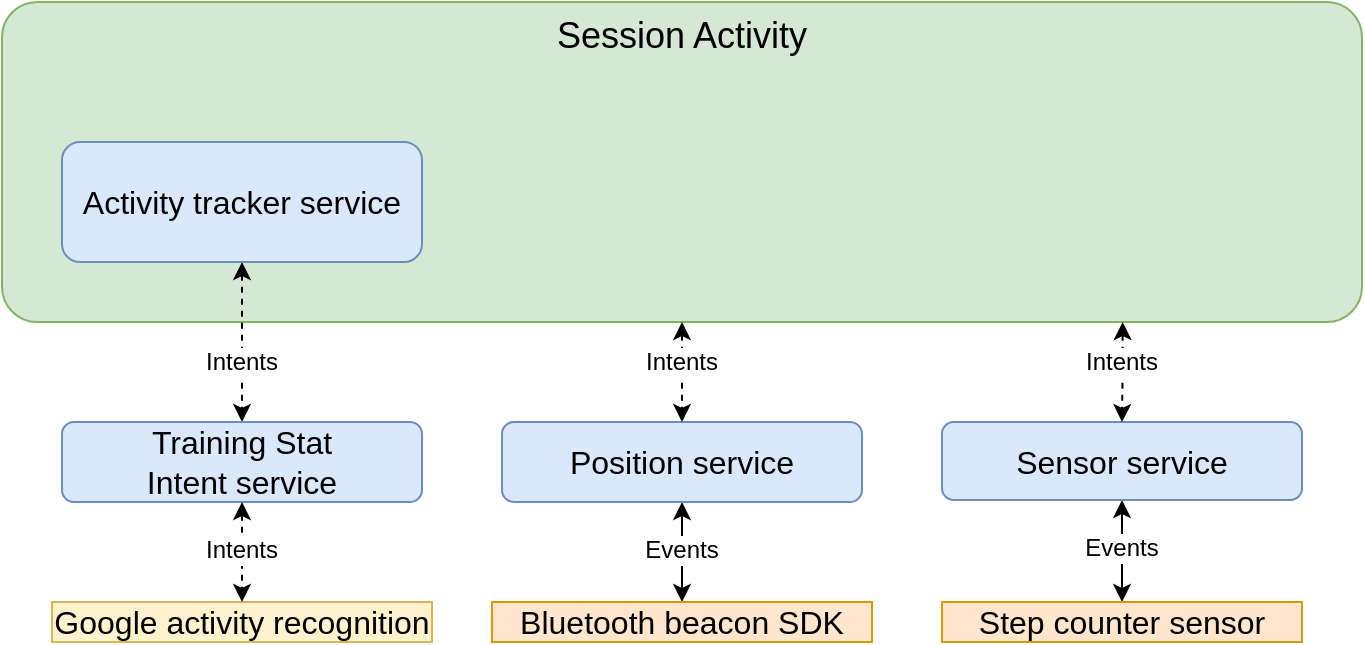 <mxfile>
    <diagram id="PE1-YoMFXHGZRZbzR4p1" name="Page-1">
        <mxGraphModel dx="968" dy="740" grid="1" gridSize="10" guides="1" tooltips="1" connect="1" arrows="1" fold="1" page="1" pageScale="1" pageWidth="850" pageHeight="1100" math="0" shadow="0">
            <root>
                <mxCell id="0"/>
                <mxCell id="1" parent="0"/>
                <mxCell id="2" value="&lt;font style=&quot;font-size: 18px&quot;&gt;Session Activity&lt;/font&gt;" style="rounded=1;whiteSpace=wrap;html=1;arcSize=11;align=center;verticalAlign=top;fillColor=#d5e8d4;strokeColor=#82b366;" parent="1" vertex="1">
                    <mxGeometry x="80" y="40" width="680" height="160" as="geometry"/>
                </mxCell>
                <mxCell id="6" style="edgeStyle=orthogonalEdgeStyle;rounded=0;orthogonalLoop=1;jettySize=auto;html=1;fontSize=16;dashed=1;startArrow=classic;startFill=1;" parent="1" source="3" target="20" edge="1">
                    <mxGeometry relative="1" as="geometry">
                        <mxPoint x="200" y="270" as="targetPoint"/>
                    </mxGeometry>
                </mxCell>
                <mxCell id="3" value="Activity tracker service" style="rounded=1;whiteSpace=wrap;html=1;align=center;fontSize=16;fillColor=#dae8fc;strokeColor=#6c8ebf;" parent="1" vertex="1">
                    <mxGeometry x="110" y="110" width="180" height="60" as="geometry"/>
                </mxCell>
                <mxCell id="9" style="edgeStyle=orthogonalEdgeStyle;rounded=0;orthogonalLoop=1;jettySize=auto;html=1;fontSize=16;entryX=0.5;entryY=0;entryDx=0;entryDy=0;startArrow=classic;startFill=1;" parent="1" source="4" target="10" edge="1">
                    <mxGeometry relative="1" as="geometry">
                        <mxPoint x="640" y="240" as="targetPoint"/>
                    </mxGeometry>
                </mxCell>
                <mxCell id="4" value="Sensor service" style="rounded=1;whiteSpace=wrap;html=1;align=center;fontSize=16;fillColor=#dae8fc;strokeColor=#6c8ebf;" parent="1" vertex="1">
                    <mxGeometry x="550" y="250" width="180" height="39" as="geometry"/>
                </mxCell>
                <mxCell id="7" style="edgeStyle=orthogonalEdgeStyle;rounded=0;orthogonalLoop=1;jettySize=auto;html=1;fontSize=16;startArrow=classic;startFill=1;" parent="1" source="5" target="14" edge="1">
                    <mxGeometry relative="1" as="geometry">
                        <mxPoint x="420" y="260" as="targetPoint"/>
                        <mxPoint x="390" y="360" as="sourcePoint"/>
                    </mxGeometry>
                </mxCell>
                <mxCell id="5" value="Position service" style="rounded=1;whiteSpace=wrap;html=1;align=center;fontSize=16;fillColor=#dae8fc;strokeColor=#6c8ebf;" parent="1" vertex="1">
                    <mxGeometry x="330" y="250" width="180" height="40" as="geometry"/>
                </mxCell>
                <mxCell id="8" value="Intents" style="text;html=1;strokeColor=none;fillColor=none;align=center;verticalAlign=middle;whiteSpace=wrap;rounded=0;labelBackgroundColor=#ffffff;" parent="1" vertex="1">
                    <mxGeometry x="180" y="210" width="40" height="20" as="geometry"/>
                </mxCell>
                <mxCell id="10" value="Step counter sensor" style="text;html=1;strokeColor=#d79b00;fillColor=#ffe6cc;align=center;verticalAlign=middle;whiteSpace=wrap;rounded=0;fontSize=16;" parent="1" vertex="1">
                    <mxGeometry x="550" y="340" width="180" height="20" as="geometry"/>
                </mxCell>
                <mxCell id="12" value="Google activity recognition" style="text;html=1;strokeColor=#d6b656;fillColor=#fff2cc;align=center;verticalAlign=middle;whiteSpace=wrap;rounded=0;fontSize=16;" parent="1" vertex="1">
                    <mxGeometry x="105" y="340" width="190" height="20" as="geometry"/>
                </mxCell>
                <mxCell id="14" value="Bluetooth beacon SDK" style="text;html=1;strokeColor=#d79b00;fillColor=#ffe6cc;align=center;verticalAlign=middle;whiteSpace=wrap;rounded=0;fontSize=16;" parent="1" vertex="1">
                    <mxGeometry x="325" y="340" width="190" height="20" as="geometry"/>
                </mxCell>
                <mxCell id="17" value="Events" style="text;html=1;strokeColor=none;fillColor=none;align=center;verticalAlign=middle;whiteSpace=wrap;rounded=0;labelBackgroundColor=#ffffff;" parent="1" vertex="1">
                    <mxGeometry x="620" y="303" width="40" height="20" as="geometry"/>
                </mxCell>
                <mxCell id="20" value="Training Stat&lt;br&gt;Intent service" style="rounded=1;whiteSpace=wrap;html=1;align=center;fontSize=16;fillColor=#dae8fc;strokeColor=#6c8ebf;" parent="1" vertex="1">
                    <mxGeometry x="110" y="250" width="180" height="40" as="geometry"/>
                </mxCell>
                <mxCell id="21" style="edgeStyle=orthogonalEdgeStyle;rounded=0;orthogonalLoop=1;jettySize=auto;html=1;fontSize=16;dashed=1;startArrow=classic;startFill=1;" parent="1" source="20" target="12" edge="1">
                    <mxGeometry relative="1" as="geometry">
                        <mxPoint x="210" y="250" as="targetPoint"/>
                        <mxPoint x="210" y="180" as="sourcePoint"/>
                    </mxGeometry>
                </mxCell>
                <mxCell id="22" value="Intents" style="text;html=1;strokeColor=none;fillColor=none;align=center;verticalAlign=middle;whiteSpace=wrap;rounded=0;labelBackgroundColor=#ffffff;" parent="1" vertex="1">
                    <mxGeometry x="180" y="304" width="40" height="20" as="geometry"/>
                </mxCell>
                <mxCell id="24" value="Events" style="text;html=1;strokeColor=none;fillColor=none;align=center;verticalAlign=middle;whiteSpace=wrap;rounded=0;labelBackgroundColor=#ffffff;" vertex="1" parent="1">
                    <mxGeometry x="400" y="304" width="40" height="20" as="geometry"/>
                </mxCell>
                <mxCell id="32" style="edgeStyle=orthogonalEdgeStyle;rounded=0;orthogonalLoop=1;jettySize=auto;html=1;fontSize=16;dashed=1;startArrow=classic;startFill=1;entryX=0.5;entryY=0;entryDx=0;entryDy=0;" edge="1" parent="1" source="2" target="5">
                    <mxGeometry relative="1" as="geometry">
                        <mxPoint x="210" y="260" as="targetPoint"/>
                        <mxPoint x="210" y="180" as="sourcePoint"/>
                    </mxGeometry>
                </mxCell>
                <mxCell id="33" style="edgeStyle=orthogonalEdgeStyle;rounded=0;orthogonalLoop=1;jettySize=auto;html=1;fontSize=16;dashed=1;startArrow=classic;startFill=1;exitX=0.824;exitY=1;exitDx=0;exitDy=0;exitPerimeter=0;" edge="1" parent="1" source="2" target="4">
                    <mxGeometry relative="1" as="geometry">
                        <mxPoint x="430" y="260" as="targetPoint"/>
                        <mxPoint x="430" y="210" as="sourcePoint"/>
                    </mxGeometry>
                </mxCell>
                <mxCell id="34" value="Intents" style="text;html=1;strokeColor=none;fillColor=none;align=center;verticalAlign=middle;whiteSpace=wrap;rounded=0;labelBackgroundColor=#ffffff;" vertex="1" parent="1">
                    <mxGeometry x="400" y="210" width="40" height="20" as="geometry"/>
                </mxCell>
                <mxCell id="35" value="Intents" style="text;html=1;strokeColor=none;fillColor=none;align=center;verticalAlign=middle;whiteSpace=wrap;rounded=0;labelBackgroundColor=#ffffff;" vertex="1" parent="1">
                    <mxGeometry x="620" y="210" width="40" height="20" as="geometry"/>
                </mxCell>
            </root>
        </mxGraphModel>
    </diagram>
</mxfile>